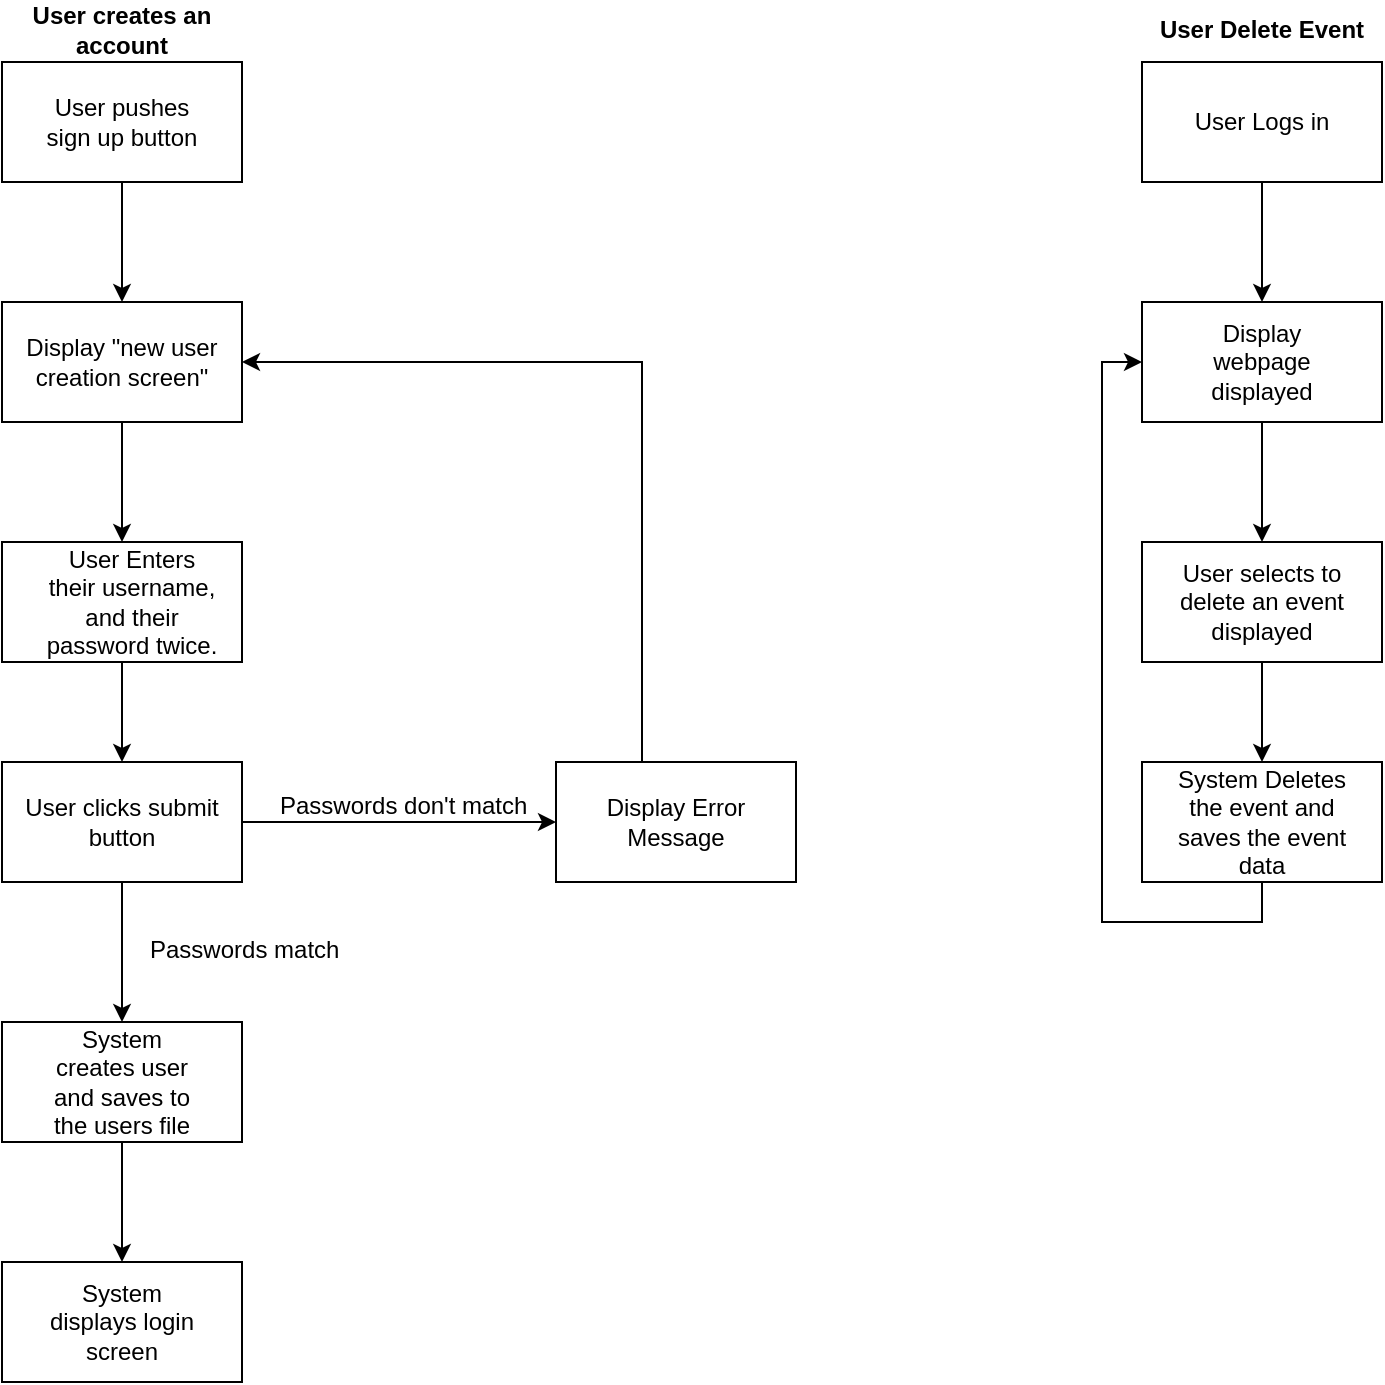 <mxfile version="12.2.0" type="google" pages="1"><diagram id="5MmxFOCy8Q5lswl2olPK" name="Page-1"><mxGraphModel dx="768" dy="455" grid="1" gridSize="10" guides="1" tooltips="1" connect="1" arrows="1" fold="1" page="1" pageScale="1" pageWidth="850" pageHeight="1100" math="0" shadow="0"><root><mxCell id="0"/><mxCell id="1" parent="0"/><mxCell id="SjB9UNFZhjuuy8Bqnxkd-28" style="edgeStyle=orthogonalEdgeStyle;rounded=0;orthogonalLoop=1;jettySize=auto;html=1;exitX=0.5;exitY=1;exitDx=0;exitDy=0;entryX=0.5;entryY=0;entryDx=0;entryDy=0;" parent="1" source="SjB9UNFZhjuuy8Bqnxkd-1" target="SjB9UNFZhjuuy8Bqnxkd-3" edge="1"><mxGeometry relative="1" as="geometry"/></mxCell><mxCell id="SjB9UNFZhjuuy8Bqnxkd-1" value="" style="rounded=0;whiteSpace=wrap;html=1;" parent="1" vertex="1"><mxGeometry x="80" y="40" width="120" height="60" as="geometry"/></mxCell><mxCell id="SjB9UNFZhjuuy8Bqnxkd-2" value="User pushes sign up button" style="text;html=1;strokeColor=none;fillColor=none;align=center;verticalAlign=middle;whiteSpace=wrap;rounded=0;" parent="1" vertex="1"><mxGeometry x="100" y="60" width="80" height="20" as="geometry"/></mxCell><mxCell id="SjB9UNFZhjuuy8Bqnxkd-27" style="edgeStyle=orthogonalEdgeStyle;rounded=0;orthogonalLoop=1;jettySize=auto;html=1;exitX=0.5;exitY=1;exitDx=0;exitDy=0;entryX=0.5;entryY=0;entryDx=0;entryDy=0;" parent="1" source="SjB9UNFZhjuuy8Bqnxkd-3" target="SjB9UNFZhjuuy8Bqnxkd-5" edge="1"><mxGeometry relative="1" as="geometry"/></mxCell><mxCell id="SjB9UNFZhjuuy8Bqnxkd-3" value="" style="rounded=0;whiteSpace=wrap;html=1;" parent="1" vertex="1"><mxGeometry x="80" y="160" width="120" height="60" as="geometry"/></mxCell><mxCell id="SjB9UNFZhjuuy8Bqnxkd-4" value="Display &quot;new user creation screen&quot;" style="text;html=1;strokeColor=none;fillColor=none;align=center;verticalAlign=middle;whiteSpace=wrap;rounded=0;" parent="1" vertex="1"><mxGeometry x="90" y="180" width="100" height="20" as="geometry"/></mxCell><mxCell id="SjB9UNFZhjuuy8Bqnxkd-26" style="edgeStyle=orthogonalEdgeStyle;rounded=0;orthogonalLoop=1;jettySize=auto;html=1;exitX=0.5;exitY=1;exitDx=0;exitDy=0;entryX=0.5;entryY=0;entryDx=0;entryDy=0;" parent="1" source="SjB9UNFZhjuuy8Bqnxkd-5" target="SjB9UNFZhjuuy8Bqnxkd-7" edge="1"><mxGeometry relative="1" as="geometry"/></mxCell><mxCell id="SjB9UNFZhjuuy8Bqnxkd-5" value="" style="rounded=0;whiteSpace=wrap;html=1;" parent="1" vertex="1"><mxGeometry x="80" y="280" width="120" height="60" as="geometry"/></mxCell><mxCell id="SjB9UNFZhjuuy8Bqnxkd-6" value="User Enters their username, and their password twice." style="text;html=1;strokeColor=none;fillColor=none;align=center;verticalAlign=middle;whiteSpace=wrap;rounded=0;" parent="1" vertex="1"><mxGeometry x="100" y="300" width="90" height="20" as="geometry"/></mxCell><mxCell id="SjB9UNFZhjuuy8Bqnxkd-25" style="edgeStyle=orthogonalEdgeStyle;rounded=0;orthogonalLoop=1;jettySize=auto;html=1;exitX=0.5;exitY=1;exitDx=0;exitDy=0;entryX=0.5;entryY=0;entryDx=0;entryDy=0;" parent="1" source="SjB9UNFZhjuuy8Bqnxkd-7" target="SjB9UNFZhjuuy8Bqnxkd-9" edge="1"><mxGeometry relative="1" as="geometry"/></mxCell><mxCell id="AWl4Ugt-Mw4bNNrkaV-Y-1" style="edgeStyle=orthogonalEdgeStyle;rounded=0;orthogonalLoop=1;jettySize=auto;html=1;entryX=0;entryY=0.5;entryDx=0;entryDy=0;" edge="1" parent="1" source="SjB9UNFZhjuuy8Bqnxkd-7" target="AWl4Ugt-Mw4bNNrkaV-Y-2"><mxGeometry relative="1" as="geometry"><mxPoint x="290" y="420" as="targetPoint"/></mxGeometry></mxCell><mxCell id="SjB9UNFZhjuuy8Bqnxkd-7" value="" style="rounded=0;whiteSpace=wrap;html=1;" parent="1" vertex="1"><mxGeometry x="80" y="390" width="120" height="60" as="geometry"/></mxCell><mxCell id="SjB9UNFZhjuuy8Bqnxkd-8" value="User clicks submit button" style="text;html=1;strokeColor=none;fillColor=none;align=center;verticalAlign=middle;whiteSpace=wrap;rounded=0;" parent="1" vertex="1"><mxGeometry x="90" y="410" width="100" height="20" as="geometry"/></mxCell><mxCell id="SjB9UNFZhjuuy8Bqnxkd-24" style="edgeStyle=orthogonalEdgeStyle;rounded=0;orthogonalLoop=1;jettySize=auto;html=1;exitX=0.5;exitY=1;exitDx=0;exitDy=0;entryX=0.5;entryY=0;entryDx=0;entryDy=0;" parent="1" source="SjB9UNFZhjuuy8Bqnxkd-9" target="SjB9UNFZhjuuy8Bqnxkd-11" edge="1"><mxGeometry relative="1" as="geometry"/></mxCell><mxCell id="SjB9UNFZhjuuy8Bqnxkd-9" value="" style="rounded=0;whiteSpace=wrap;html=1;" parent="1" vertex="1"><mxGeometry x="80" y="520" width="120" height="60" as="geometry"/></mxCell><mxCell id="SjB9UNFZhjuuy8Bqnxkd-10" value="System creates user and saves to the users file" style="text;html=1;strokeColor=none;fillColor=none;align=center;verticalAlign=middle;whiteSpace=wrap;rounded=0;" parent="1" vertex="1"><mxGeometry x="100" y="540" width="80" height="20" as="geometry"/></mxCell><mxCell id="SjB9UNFZhjuuy8Bqnxkd-11" value="" style="rounded=0;whiteSpace=wrap;html=1;" parent="1" vertex="1"><mxGeometry x="80" y="640" width="120" height="60" as="geometry"/></mxCell><mxCell id="SjB9UNFZhjuuy8Bqnxkd-13" value="System displays login screen" style="text;html=1;strokeColor=none;fillColor=none;align=center;verticalAlign=middle;whiteSpace=wrap;rounded=0;" parent="1" vertex="1"><mxGeometry x="100" y="660" width="80" height="20" as="geometry"/></mxCell><mxCell id="SjB9UNFZhjuuy8Bqnxkd-31" value="User creates an account" style="text;html=1;strokeColor=none;fillColor=none;align=center;verticalAlign=middle;whiteSpace=wrap;rounded=0;fontStyle=1" parent="1" vertex="1"><mxGeometry x="80" y="14" width="120" height="20" as="geometry"/></mxCell><mxCell id="SjB9UNFZhjuuy8Bqnxkd-32" style="edgeStyle=orthogonalEdgeStyle;rounded=0;orthogonalLoop=1;jettySize=auto;html=1;exitX=0.5;exitY=1;exitDx=0;exitDy=0;entryX=0.5;entryY=0;entryDx=0;entryDy=0;" parent="1" source="SjB9UNFZhjuuy8Bqnxkd-33" target="SjB9UNFZhjuuy8Bqnxkd-36" edge="1"><mxGeometry relative="1" as="geometry"/></mxCell><mxCell id="SjB9UNFZhjuuy8Bqnxkd-33" value="" style="rounded=0;whiteSpace=wrap;html=1;" parent="1" vertex="1"><mxGeometry x="650" y="40" width="120" height="60" as="geometry"/></mxCell><mxCell id="SjB9UNFZhjuuy8Bqnxkd-34" value="User Logs in" style="text;html=1;strokeColor=none;fillColor=none;align=center;verticalAlign=middle;whiteSpace=wrap;rounded=0;" parent="1" vertex="1"><mxGeometry x="670" y="60" width="80" height="20" as="geometry"/></mxCell><mxCell id="SjB9UNFZhjuuy8Bqnxkd-35" style="edgeStyle=orthogonalEdgeStyle;rounded=0;orthogonalLoop=1;jettySize=auto;html=1;exitX=0.5;exitY=1;exitDx=0;exitDy=0;entryX=0.5;entryY=0;entryDx=0;entryDy=0;" parent="1" source="SjB9UNFZhjuuy8Bqnxkd-36" target="SjB9UNFZhjuuy8Bqnxkd-39" edge="1"><mxGeometry relative="1" as="geometry"/></mxCell><mxCell id="SjB9UNFZhjuuy8Bqnxkd-36" value="" style="rounded=0;whiteSpace=wrap;html=1;" parent="1" vertex="1"><mxGeometry x="650" y="160" width="120" height="60" as="geometry"/></mxCell><mxCell id="SjB9UNFZhjuuy8Bqnxkd-37" value="Display webpage displayed" style="text;html=1;strokeColor=none;fillColor=none;align=center;verticalAlign=middle;whiteSpace=wrap;rounded=0;" parent="1" vertex="1"><mxGeometry x="690" y="180" width="40" height="20" as="geometry"/></mxCell><mxCell id="SjB9UNFZhjuuy8Bqnxkd-38" style="edgeStyle=orthogonalEdgeStyle;rounded=0;orthogonalLoop=1;jettySize=auto;html=1;exitX=0.5;exitY=1;exitDx=0;exitDy=0;entryX=0.5;entryY=0;entryDx=0;entryDy=0;" parent="1" source="SjB9UNFZhjuuy8Bqnxkd-39" target="SjB9UNFZhjuuy8Bqnxkd-42" edge="1"><mxGeometry relative="1" as="geometry"/></mxCell><mxCell id="SjB9UNFZhjuuy8Bqnxkd-39" value="" style="rounded=0;whiteSpace=wrap;html=1;" parent="1" vertex="1"><mxGeometry x="650" y="280" width="120" height="60" as="geometry"/></mxCell><mxCell id="SjB9UNFZhjuuy8Bqnxkd-40" value="User selects to delete an event displayed" style="text;html=1;strokeColor=none;fillColor=none;align=center;verticalAlign=middle;whiteSpace=wrap;rounded=0;" parent="1" vertex="1"><mxGeometry x="660" y="300" width="100" height="20" as="geometry"/></mxCell><mxCell id="SjB9UNFZhjuuy8Bqnxkd-62" style="edgeStyle=orthogonalEdgeStyle;rounded=0;orthogonalLoop=1;jettySize=auto;html=1;exitX=0.5;exitY=1;exitDx=0;exitDy=0;entryX=0;entryY=0.5;entryDx=0;entryDy=0;" parent="1" source="SjB9UNFZhjuuy8Bqnxkd-42" target="SjB9UNFZhjuuy8Bqnxkd-36" edge="1"><mxGeometry relative="1" as="geometry"/></mxCell><mxCell id="SjB9UNFZhjuuy8Bqnxkd-42" value="" style="rounded=0;whiteSpace=wrap;html=1;" parent="1" vertex="1"><mxGeometry x="650" y="390" width="120" height="60" as="geometry"/></mxCell><mxCell id="SjB9UNFZhjuuy8Bqnxkd-43" value="System Deletes the event and saves the event data" style="text;html=1;strokeColor=none;fillColor=none;align=center;verticalAlign=middle;whiteSpace=wrap;rounded=0;" parent="1" vertex="1"><mxGeometry x="660" y="410" width="100" height="20" as="geometry"/></mxCell><mxCell id="SjB9UNFZhjuuy8Bqnxkd-60" value="User Delete Event" style="text;html=1;strokeColor=none;fillColor=none;align=center;verticalAlign=middle;whiteSpace=wrap;rounded=0;fontStyle=1" parent="1" vertex="1"><mxGeometry x="650" y="14" width="120" height="20" as="geometry"/></mxCell><mxCell id="AWl4Ugt-Mw4bNNrkaV-Y-3" style="edgeStyle=orthogonalEdgeStyle;rounded=0;orthogonalLoop=1;jettySize=auto;html=1;entryX=1;entryY=0.5;entryDx=0;entryDy=0;" edge="1" parent="1" source="AWl4Ugt-Mw4bNNrkaV-Y-2" target="SjB9UNFZhjuuy8Bqnxkd-3"><mxGeometry relative="1" as="geometry"><Array as="points"><mxPoint x="400" y="190"/></Array></mxGeometry></mxCell><mxCell id="AWl4Ugt-Mw4bNNrkaV-Y-2" value="Display Error Message" style="rounded=0;whiteSpace=wrap;html=1;" vertex="1" parent="1"><mxGeometry x="357" y="390" width="120" height="60" as="geometry"/></mxCell><mxCell id="AWl4Ugt-Mw4bNNrkaV-Y-4" value="Passwords don't match" style="text;html=1;resizable=0;points=[];autosize=1;align=left;verticalAlign=top;spacingTop=-4;" vertex="1" parent="1"><mxGeometry x="217" y="402" width="140" height="20" as="geometry"/></mxCell><mxCell id="AWl4Ugt-Mw4bNNrkaV-Y-5" value="Passwords match" style="text;html=1;resizable=0;points=[];autosize=1;align=left;verticalAlign=top;spacingTop=-4;" vertex="1" parent="1"><mxGeometry x="152" y="474" width="110" height="20" as="geometry"/></mxCell></root></mxGraphModel></diagram></mxfile>
